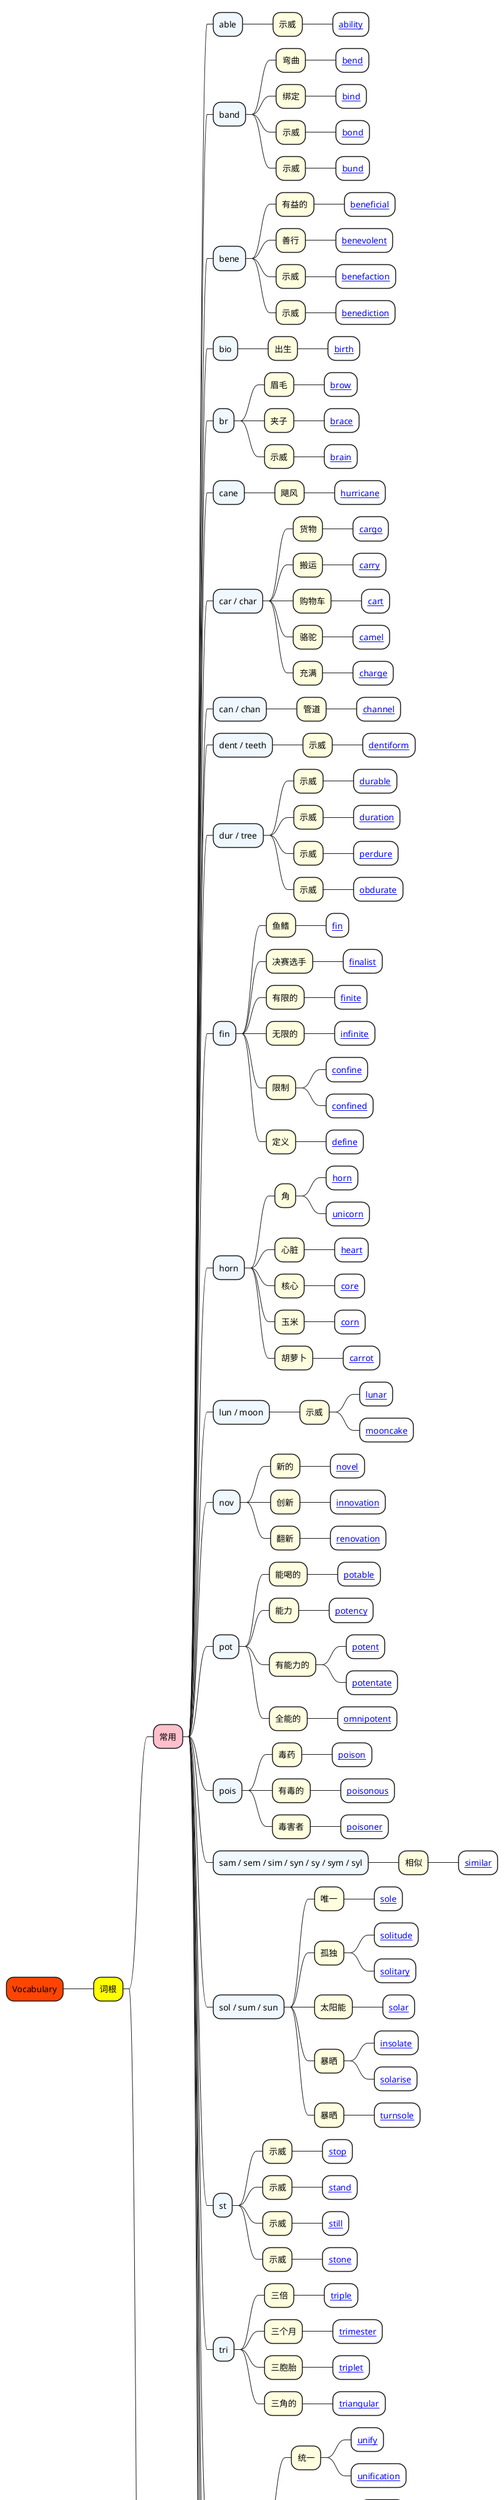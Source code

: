 @startmindmap

+[#OrangeRed] Vocabulary

++[#yellow] 词根

+++[#Pink] 常用

++++[#AliceBlue] able
+++++[#LightYellow] 示威
++++++[#White] [[https://cn.bing.com/dict/search?q=ability ability]]

++++[#AliceBlue] band
+++++[#LightYellow] 弯曲
++++++[#White] [[https://cn.bing.com/dict/search?q=bend bend]]
+++++[#LightYellow] 绑定
++++++[#White] [[https://cn.bing.com/dict/search?q=bind bind]]
+++++[#LightYellow] 示威
++++++[#White] [[https://cn.bing.com/dict/search?q=bond bond]]
+++++[#LightYellow] 示威
++++++[#White] [[https://cn.bing.com/dict/search?q=ability bund]]

++++[#AliceBlue] bene
+++++[#LightYellow] 有益的
++++++[#White] [[https://cn.bing.com/dict/search?q=beneficial beneficial]]
+++++[#LightYellow] 善行
++++++[#White] [[https://cn.bing.com/dict/search?q=benevolent benevolent]]
+++++[#LightYellow] 示威
++++++[#White] [[https://cn.bing.com/dict/search?q=benefaction benefaction]]
+++++[#LightYellow] 示威
++++++[#White] [[https://cn.bing.com/dict/search?q=benediction benediction]]

++++[#AliceBlue] bio
+++++[#LightYellow] 出生
++++++[#White] [[https://cn.bing.com/dict/search?q=birth birth]]

++++[#AliceBlue] br
+++++[#LightYellow] 眉毛
++++++[#White] [[https://cn.bing.com/dict/search?q=brow brow]]
+++++[#LightYellow] 夹子
++++++[#White] [[https://cn.bing.com/dict/search?q=brace brace]]
+++++[#LightYellow] 示威
++++++[#White] [[https://cn.bing.com/dict/search?q=brain brain]]

++++[#AliceBlue] cane
+++++[#LightYellow] 飓风
++++++[#White] [[https://cn.bing.com/dict/search?q=hurricane hurricane]]

++++[#AliceBlue] car / char
+++++[#LightYellow] 货物
++++++[#White] [[https://cn.bing.com/dict/search?q=cargo cargo]]
+++++[#LightYellow] 搬运
++++++[#White] [[https://cn.bing.com/dict/search?q=carry carry]]
+++++[#LightYellow] 购物车
++++++[#White] [[https://cn.bing.com/dict/search?q=cart cart]]
+++++[#LightYellow] 骆驼
++++++[#White] [[https://cn.bing.com/dict/search?q=camel camel]]
+++++[#LightYellow] 充满
++++++[#White] [[https://cn.bing.com/dict/search?q=charge charge]]

++++[#AliceBlue] can / chan
+++++[#LightYellow] 管道
++++++[#White] [[https://cn.bing.com/dict/search?q=cargo channel]]

++++[#AliceBlue] dent / teeth
+++++[#LightYellow] 示威
++++++[#White] [[https://cn.bing.com/dict/search?q=dentiform dentiform]]

++++[#AliceBlue] dur / tree
+++++[#LightYellow] 示威
++++++[#White] [[https://cn.bing.com/dict/search?q=durable durable]]
+++++[#LightYellow] 示威
++++++[#White] [[https://cn.bing.com/dict/search?q=duration duration]]
+++++[#LightYellow] 示威
++++++[#White] [[https://cn.bing.com/dict/search?q=perdure perdure]]
+++++[#LightYellow] 示威
++++++[#White] [[https://cn.bing.com/dict/search?q=obdurate obdurate]]

++++[#AliceBlue] fin
+++++[#LightYellow] 鱼鳍
++++++[#White] [[https://cn.bing.com/dict/search?q=fin fin]]
+++++[#LightYellow] 决赛选手
++++++[#White] [[https://cn.bing.com/dict/search?q=finalist finalist]]
+++++[#LightYellow] 有限的
++++++[#White] [[https://cn.bing.com/dict/search?q=finite finite]]
+++++[#LightYellow] 无限的
++++++[#White] [[https://cn.bing.com/dict/search?q=infinite infinite]]
+++++[#LightYellow] 限制
++++++[#White] [[https://cn.bing.com/dict/search?q=confine confine]]
++++++[#White] [[https://cn.bing.com/dict/search?q=confined confined]]
+++++[#LightYellow] 定义
++++++[#White] [[https://cn.bing.com/dict/search?q=define define]]

++++[#AliceBlue] horn
+++++[#LightYellow] 角
++++++[#White] [[https://cn.bing.com/dict/search?q=horn horn]]
++++++[#White] [[https://cn.bing.com/dict/search?q=unicorn unicorn]]
+++++[#LightYellow] 心脏
++++++[#White] [[https://cn.bing.com/dict/search?q=heart heart]]
+++++[#LightYellow] 核心
++++++[#White] [[https://cn.bing.com/dict/search?q=core core]]
+++++[#LightYellow] 玉米
++++++[#White] [[https://cn.bing.com/dict/search?q=corn corn]]
+++++[#LightYellow] 胡萝卜
++++++[#White] [[https://cn.bing.com/dict/search?q=carrot carrot]]

++++[#AliceBlue] lun / moon
+++++[#LightYellow] 示威
++++++[#White] [[https://cn.bing.com/dict/search?q=lunar lunar]]
++++++[#White] [[https://cn.bing.com/dict/search?q=mooncake mooncake]]

++++[#AliceBlue] nov
+++++[#LightYellow] 新的
++++++[#White] [[https://cn.bing.com/dict/search?q=novel novel]]
+++++[#LightYellow] 创新
++++++[#White] [[https://cn.bing.com/dict/search?q=innovation innovation]]
+++++[#LightYellow] 翻新
++++++[#White] [[https://cn.bing.com/dict/search?q=renovation renovation]]

++++[#AliceBlue] pot
+++++[#LightYellow] 能喝的
++++++[#White] [[https://cn.bing.com/dict/search?q=potable potable]]
+++++[#LightYellow] 能力
++++++[#White] [[https://cn.bing.com/dict/search?q=potency potency]]
+++++[#LightYellow] 有能力的
++++++[#White] [[https://cn.bing.com/dict/search?q=potent potent]]
++++++[#White] [[https://cn.bing.com/dict/search?q=potentate potentate]]
+++++[#LightYellow] 全能的
++++++[#White] [[https://cn.bing.com/dict/search?q=omnipotent omnipotent]]
++++[#AliceBlue] pois
+++++[#LightYellow] 毒药
++++++[#White] [[https://cn.bing.com/dict/search?q=poison poison]]
+++++[#LightYellow] 有毒的
++++++[#White] [[https://cn.bing.com/dict/search?q=poisonous poisonous]]
+++++[#LightYellow] 毒害者
++++++[#White] [[https://cn.bing.com/dict/search?q=poisoner poisoner]]

++++[#AliceBlue] sam / sem / sim / syn / sy / sym / syl
+++++[#LightYellow] 相似
++++++[#White] [[https://cn.bing.com/dict/search?q=similar similar]]

++++[#AliceBlue] sol / sum / sun
+++++[#LightYellow] 唯一
++++++[#White] [[https://cn.bing.com/dict/search?q=sole sole]]
+++++[#LightYellow] 孤独
++++++[#White] [[https://cn.bing.com/dict/search?q=solitude solitude]]
++++++[#White] [[https://cn.bing.com/dict/search?q=solitary solitary]]
+++++[#LightYellow] 太阳能
++++++[#White] [[https://cn.bing.com/dict/search?q=solar solar]]
+++++[#LightYellow] 暴晒
++++++[#White] [[https://cn.bing.com/dict/search?q=insolate insolate]]
++++++[#White] [[https://cn.bing.com/dict/search?q=solarise solarise]]
+++++[#LightYellow] 暴晒
++++++[#White] [[https://cn.bing.com/dict/search?q=turnsole turnsole]]

++++[#AliceBlue] st
+++++[#LightYellow] 示威
++++++[#White] [[https://cn.bing.com/dict/search?q=stop stop]]
+++++[#LightYellow] 示威
++++++[#White] [[https://cn.bing.com/dict/search?q=stand stand]]
+++++[#LightYellow] 示威
++++++[#White] [[https://cn.bing.com/dict/search?q=still still]]
+++++[#LightYellow] 示威
++++++[#White] [[https://cn.bing.com/dict/search?q=stone stone]]

++++[#AliceBlue] tri
+++++[#LightYellow] 三倍
++++++[#White] [[https://cn.bing.com/dict/search?q=triple triple]]
+++++[#LightYellow] 三个月
++++++[#White] [[https://cn.bing.com/dict/search?q=trimester trimester]]
+++++[#LightYellow] 三胞胎
++++++[#White] [[https://cn.bing.com/dict/search?q=triplet triplet]]
+++++[#LightYellow] 三角的
++++++[#White] [[https://cn.bing.com/dict/search?q=triangular triangular]]

++++[#AliceBlue] uni / one
+++++[#LightYellow] 统一
++++++[#White] [[https://cn.bing.com/dict/search?q=unify unify]]
++++++[#White] [[https://cn.bing.com/dict/search?q=unification unification]]
+++++[#LightYellow] 统一的
++++++[#White] [[https://cn.bing.com/dict/search?q=uniform uniform]]
++++++[#White] [[https://cn.bing.com/dict/search?q=uniformity uniformity]]
+++++[#LightYellow] 再联合
++++++[#White] [[https://cn.bing.com/dict/search?q=reunion reunion]]
+++++[#LightYellow] 不团结
++++++[#White] [[https://cn.bing.com/dict/search?q=disunity disunity]]

++++[#AliceBlue] vall
+++++[#LightYellow] 山谷
++++++[#White] [[https://cn.bing.com/dict/search?q=valley valley]]
+++++[#LightYellow] 村庄
++++++[#White] [[https://cn.bing.com/dict/search?q=village village]]
+++++[#LightYellow] 别墅
++++++[#White] [[https://cn.bing.com/dict/search?q=villa villa]]

++++[#AliceBlue] vent / wind
+++++[#LightYellow] 通风口
++++++[#White] [[https://cn.bing.com/dict/search?q=vent vent]]
+++++[#LightYellow] 通风
++++++[#White] [[https://cn.bing.com/dict/search?q=ventilation ventilation]]
++++++[#White] [[https://cn.bing.com/dict/search?q=ventilative ventilative]]
++++++[#White] [[https://cn.bing.com/dict/search?q=unventilated unventilated]]
+++++[#LightYellow] 冒险
++++++[#White] [[https://cn.bing.com/dict/search?q=venture venture]]
+++++[#LightYellow] 冒险家
++++++[#White] [[https://cn.bing.com/dict/search?q=adventurer adventurer]]

++++[#AliceBlue] vis / vid
+++++[#LightYellow] 可视化
++++++[#White] [[https://cn.bing.com/dict/search?q=visualize visualize]]
+++++[#LightYellow] 复习
++++++[#White] [[https://cn.bing.com/dict/search?q=revise revise]]
+++++[#LightYellow] 预见
++++++[#White] [[https://cn.bing.com/dict/search?q=previse previse]]
+++++[#LightYellow] 远见
++++++[#White] [[https://cn.bing.com/dict/search?q=providence providence]]
+++++[#LightYellow] 没远见
++++++[#White] [[https://cn.bing.com/dict/search?q=improvident improvident]]
+++++[#LightYellow] 监督
++++++[#White] [[https://cn.bing.com/dict/search?q=supervise supervise]]
+++++[#LightYellow] 明显的
++++++[#White] [[https://cn.bing.com/dict/search?q=evident evident]]
+++++[#LightYellow] 证据
++++++[#White] [[https://cn.bing.com/dict/search?q=evidence evidence]]
+++++[#LightYellow] 反感
++++++[#White] [[https://cn.bing.com/dict/search?q=invidious invidious]]
+++++[#LightYellow] 嫉妒的
++++++[#White] [[https://cn.bing.com/dict/search?q=envious envious]]

++++[#AliceBlue] vol / will
+++++[#LightYellow] 自愿的
++++++[#White] [[https://cn.bing.com/dict/search?q=voluntarily voluntarily]]
+++++[#LightYellow] 意志力
++++++[#White] [[https://cn.bing.com/dict/search?q=volition volition]]
++++++[#White] [[https://cn.bing.com/dict/search?q=volitive volitive]]
++++++[#White] [[https://cn.bing.com/dict/search?q=volitional volitional]]

+++[#Pink] 不常用


++++[#AliceBlue] ced / cess
+++++[#LightYellow] 示威
++++++[#White] [[https://cn.bing.com/dict/search?q=ability ability]]

++++[#AliceBlue] cid / cis
+++++[#LightYellow] 示威
++++++[#White] [[https://cn.bing.com/dict/search?q=ability ability]]

++++[#AliceBlue] clud
+++++[#LightYellow] 示威
++++++[#White] [[https://cn.bing.com/dict/search?q=ability ability]]

++++[#AliceBlue] duc / duct
+++++[#LightYellow] 示威
++++++[#White] [[https://cn.bing.com/dict/search?q=ability ability]]

++++[#AliceBlue] fer
+++++[#LightYellow] 示威
++++++[#White] [[https://cn.bing.com/dict/search?q=ability ability]]

++++[#AliceBlue] ject
+++++[#LightYellow] 示威
++++++[#White] [[https://cn.bing.com/dict/search?q=ability ability]]

++++[#AliceBlue] migr
+++++[#LightYellow] 示威
++++++[#White] [[https://cn.bing.com/dict/search?q=ability ability]]

++++[#AliceBlue] pend / pens
+++++[#LightYellow] 示威
++++++[#White] [[https://cn.bing.com/dict/search?q=ability ability]]

++++[#AliceBlue] pos
+++++[#LightYellow] 示威
++++++[#White] [[https://cn.bing.com/dict/search?q=ability ability]]

++++[#AliceBlue] rupt
+++++[#LightYellow] 示威
++++++[#White] [[https://cn.bing.com/dict/search?q=ability ability]]

++++[#AliceBlue] spect
+++++[#LightYellow] 示威
++++++[#White] [[https://cn.bing.com/dict/search?q=ability ability]]

++++[#AliceBlue] tract
+++++[#LightYellow] 示威
++++++[#White] [[https://cn.bing.com/dict/search?q=ability ability]]

++++[#AliceBlue] vert / vers
+++++[#LightYellow] 示威
++++++[#White] [[https://cn.bing.com/dict/search?q=ability ability]]

++++[#AliceBlue] viv
+++++[#LightYellow] 示威
++++++[#White] [[https://cn.bing.com/dict/search?q=ability ability]]





@endmindmap
